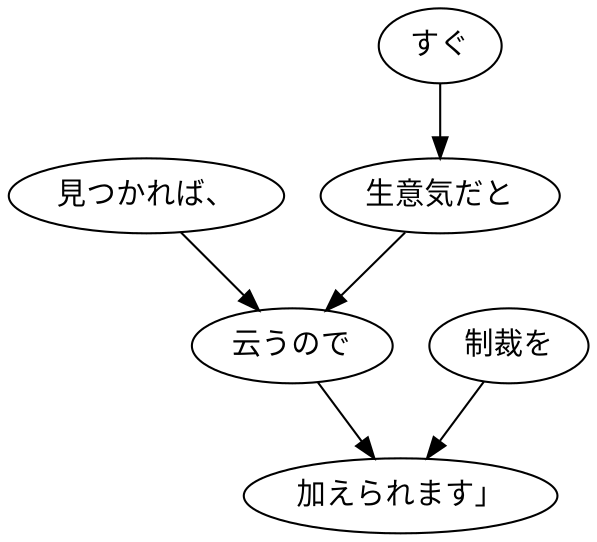 digraph graph7906 {
	node0 [label="見つかれば、"];
	node1 [label="すぐ"];
	node2 [label="生意気だと"];
	node3 [label="云うので"];
	node4 [label="制裁を"];
	node5 [label="加えられます」"];
	node0 -> node3;
	node1 -> node2;
	node2 -> node3;
	node3 -> node5;
	node4 -> node5;
}
